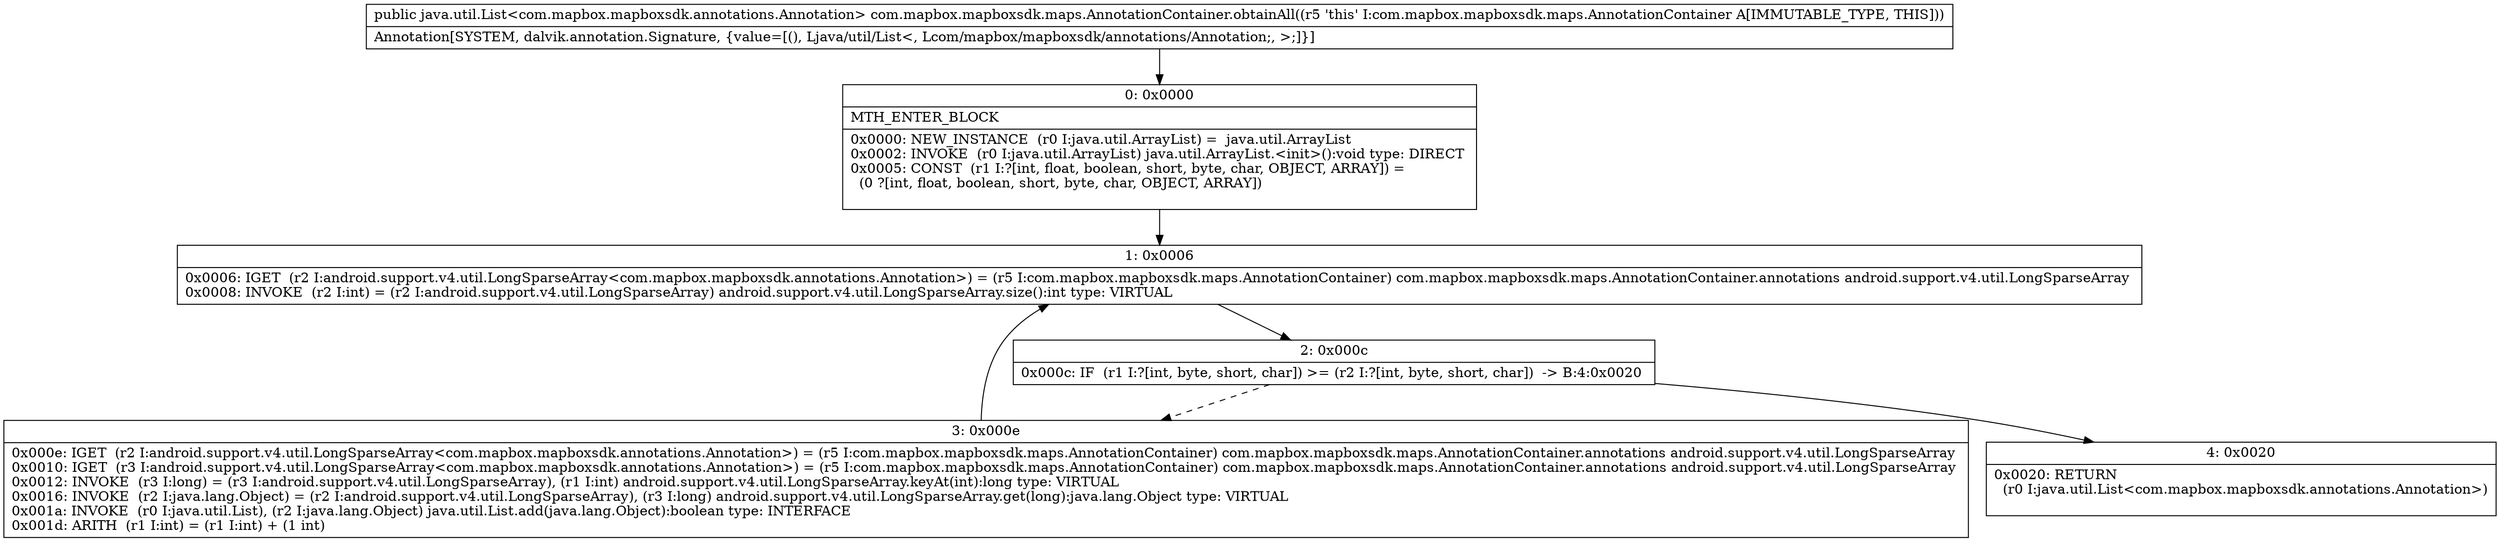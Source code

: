 digraph "CFG forcom.mapbox.mapboxsdk.maps.AnnotationContainer.obtainAll()Ljava\/util\/List;" {
Node_0 [shape=record,label="{0\:\ 0x0000|MTH_ENTER_BLOCK\l|0x0000: NEW_INSTANCE  (r0 I:java.util.ArrayList) =  java.util.ArrayList \l0x0002: INVOKE  (r0 I:java.util.ArrayList) java.util.ArrayList.\<init\>():void type: DIRECT \l0x0005: CONST  (r1 I:?[int, float, boolean, short, byte, char, OBJECT, ARRAY]) = \l  (0 ?[int, float, boolean, short, byte, char, OBJECT, ARRAY])\l \l}"];
Node_1 [shape=record,label="{1\:\ 0x0006|0x0006: IGET  (r2 I:android.support.v4.util.LongSparseArray\<com.mapbox.mapboxsdk.annotations.Annotation\>) = (r5 I:com.mapbox.mapboxsdk.maps.AnnotationContainer) com.mapbox.mapboxsdk.maps.AnnotationContainer.annotations android.support.v4.util.LongSparseArray \l0x0008: INVOKE  (r2 I:int) = (r2 I:android.support.v4.util.LongSparseArray) android.support.v4.util.LongSparseArray.size():int type: VIRTUAL \l}"];
Node_2 [shape=record,label="{2\:\ 0x000c|0x000c: IF  (r1 I:?[int, byte, short, char]) \>= (r2 I:?[int, byte, short, char])  \-\> B:4:0x0020 \l}"];
Node_3 [shape=record,label="{3\:\ 0x000e|0x000e: IGET  (r2 I:android.support.v4.util.LongSparseArray\<com.mapbox.mapboxsdk.annotations.Annotation\>) = (r5 I:com.mapbox.mapboxsdk.maps.AnnotationContainer) com.mapbox.mapboxsdk.maps.AnnotationContainer.annotations android.support.v4.util.LongSparseArray \l0x0010: IGET  (r3 I:android.support.v4.util.LongSparseArray\<com.mapbox.mapboxsdk.annotations.Annotation\>) = (r5 I:com.mapbox.mapboxsdk.maps.AnnotationContainer) com.mapbox.mapboxsdk.maps.AnnotationContainer.annotations android.support.v4.util.LongSparseArray \l0x0012: INVOKE  (r3 I:long) = (r3 I:android.support.v4.util.LongSparseArray), (r1 I:int) android.support.v4.util.LongSparseArray.keyAt(int):long type: VIRTUAL \l0x0016: INVOKE  (r2 I:java.lang.Object) = (r2 I:android.support.v4.util.LongSparseArray), (r3 I:long) android.support.v4.util.LongSparseArray.get(long):java.lang.Object type: VIRTUAL \l0x001a: INVOKE  (r0 I:java.util.List), (r2 I:java.lang.Object) java.util.List.add(java.lang.Object):boolean type: INTERFACE \l0x001d: ARITH  (r1 I:int) = (r1 I:int) + (1 int) \l}"];
Node_4 [shape=record,label="{4\:\ 0x0020|0x0020: RETURN  \l  (r0 I:java.util.List\<com.mapbox.mapboxsdk.annotations.Annotation\>)\l \l}"];
MethodNode[shape=record,label="{public java.util.List\<com.mapbox.mapboxsdk.annotations.Annotation\> com.mapbox.mapboxsdk.maps.AnnotationContainer.obtainAll((r5 'this' I:com.mapbox.mapboxsdk.maps.AnnotationContainer A[IMMUTABLE_TYPE, THIS]))  | Annotation[SYSTEM, dalvik.annotation.Signature, \{value=[(), Ljava\/util\/List\<, Lcom\/mapbox\/mapboxsdk\/annotations\/Annotation;, \>;]\}]\l}"];
MethodNode -> Node_0;
Node_0 -> Node_1;
Node_1 -> Node_2;
Node_2 -> Node_3[style=dashed];
Node_2 -> Node_4;
Node_3 -> Node_1;
}

